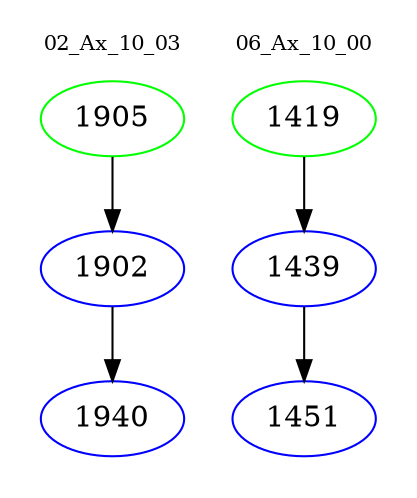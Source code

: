 digraph{
subgraph cluster_0 {
color = white
label = "02_Ax_10_03";
fontsize=10;
T0_1905 [label="1905", color="green"]
T0_1905 -> T0_1902 [color="black"]
T0_1902 [label="1902", color="blue"]
T0_1902 -> T0_1940 [color="black"]
T0_1940 [label="1940", color="blue"]
}
subgraph cluster_1 {
color = white
label = "06_Ax_10_00";
fontsize=10;
T1_1419 [label="1419", color="green"]
T1_1419 -> T1_1439 [color="black"]
T1_1439 [label="1439", color="blue"]
T1_1439 -> T1_1451 [color="black"]
T1_1451 [label="1451", color="blue"]
}
}
